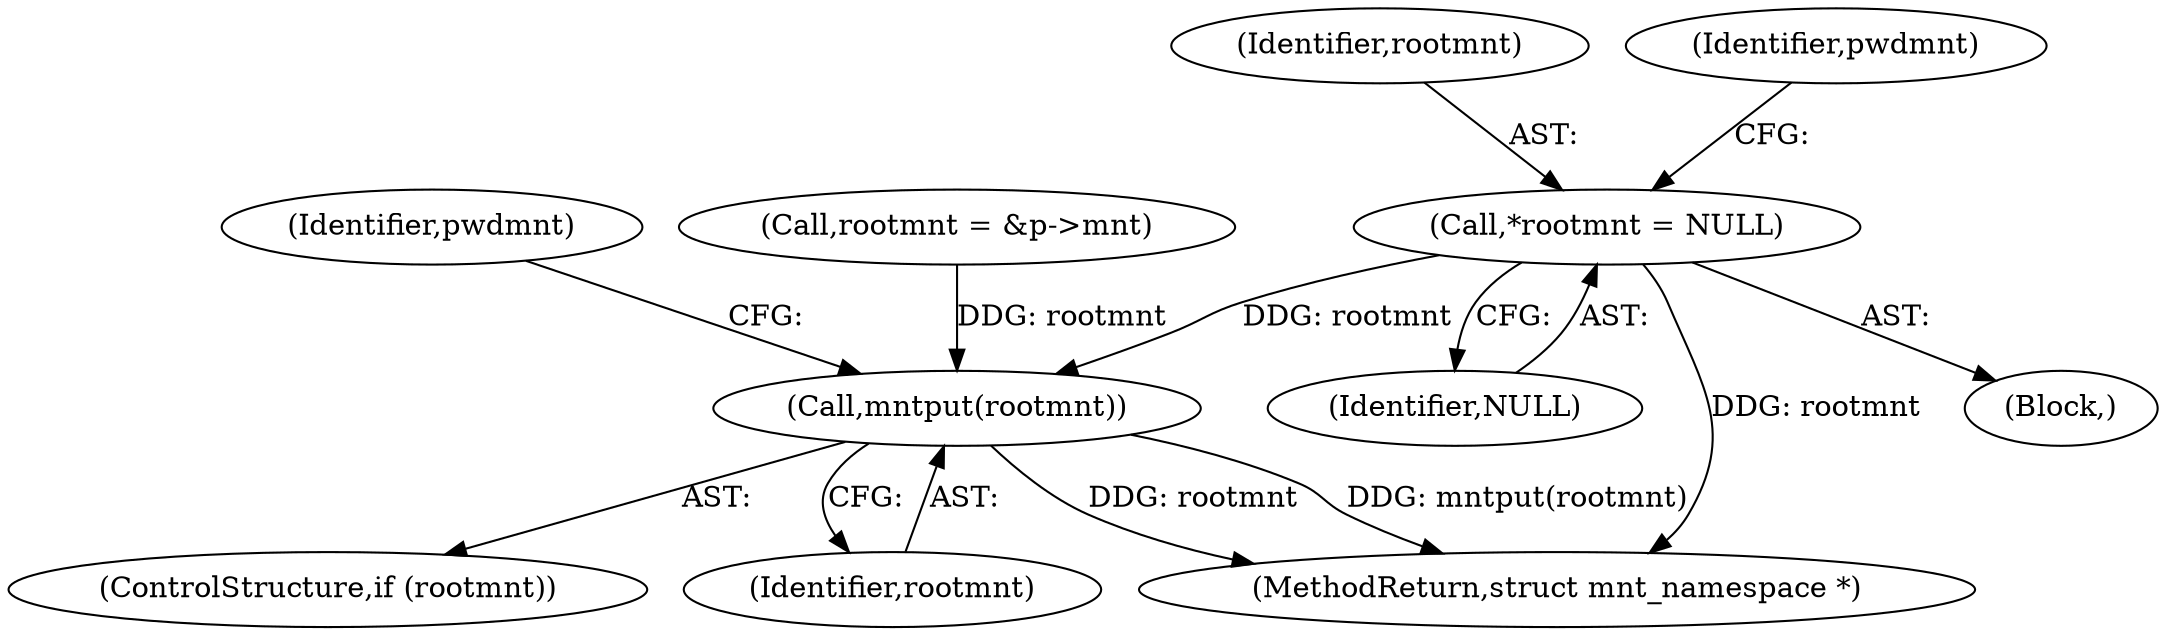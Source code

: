 digraph "0_linux_d29216842a85c7970c536108e093963f02714498_2@pointer" {
"1000110" [label="(Call,*rootmnt = NULL)"];
"1000283" [label="(Call,mntput(rootmnt))"];
"1000283" [label="(Call,mntput(rootmnt))"];
"1000281" [label="(ControlStructure,if (rootmnt))"];
"1000286" [label="(Identifier,pwdmnt)"];
"1000111" [label="(Identifier,rootmnt)"];
"1000284" [label="(Identifier,rootmnt)"];
"1000112" [label="(Identifier,NULL)"];
"1000110" [label="(Call,*rootmnt = NULL)"];
"1000291" [label="(MethodReturn,struct mnt_namespace *)"];
"1000115" [label="(Identifier,pwdmnt)"];
"1000219" [label="(Call,rootmnt = &p->mnt)"];
"1000107" [label="(Block,)"];
"1000110" -> "1000107"  [label="AST: "];
"1000110" -> "1000112"  [label="CFG: "];
"1000111" -> "1000110"  [label="AST: "];
"1000112" -> "1000110"  [label="AST: "];
"1000115" -> "1000110"  [label="CFG: "];
"1000110" -> "1000291"  [label="DDG: rootmnt"];
"1000110" -> "1000283"  [label="DDG: rootmnt"];
"1000283" -> "1000281"  [label="AST: "];
"1000283" -> "1000284"  [label="CFG: "];
"1000284" -> "1000283"  [label="AST: "];
"1000286" -> "1000283"  [label="CFG: "];
"1000283" -> "1000291"  [label="DDG: rootmnt"];
"1000283" -> "1000291"  [label="DDG: mntput(rootmnt)"];
"1000219" -> "1000283"  [label="DDG: rootmnt"];
}
